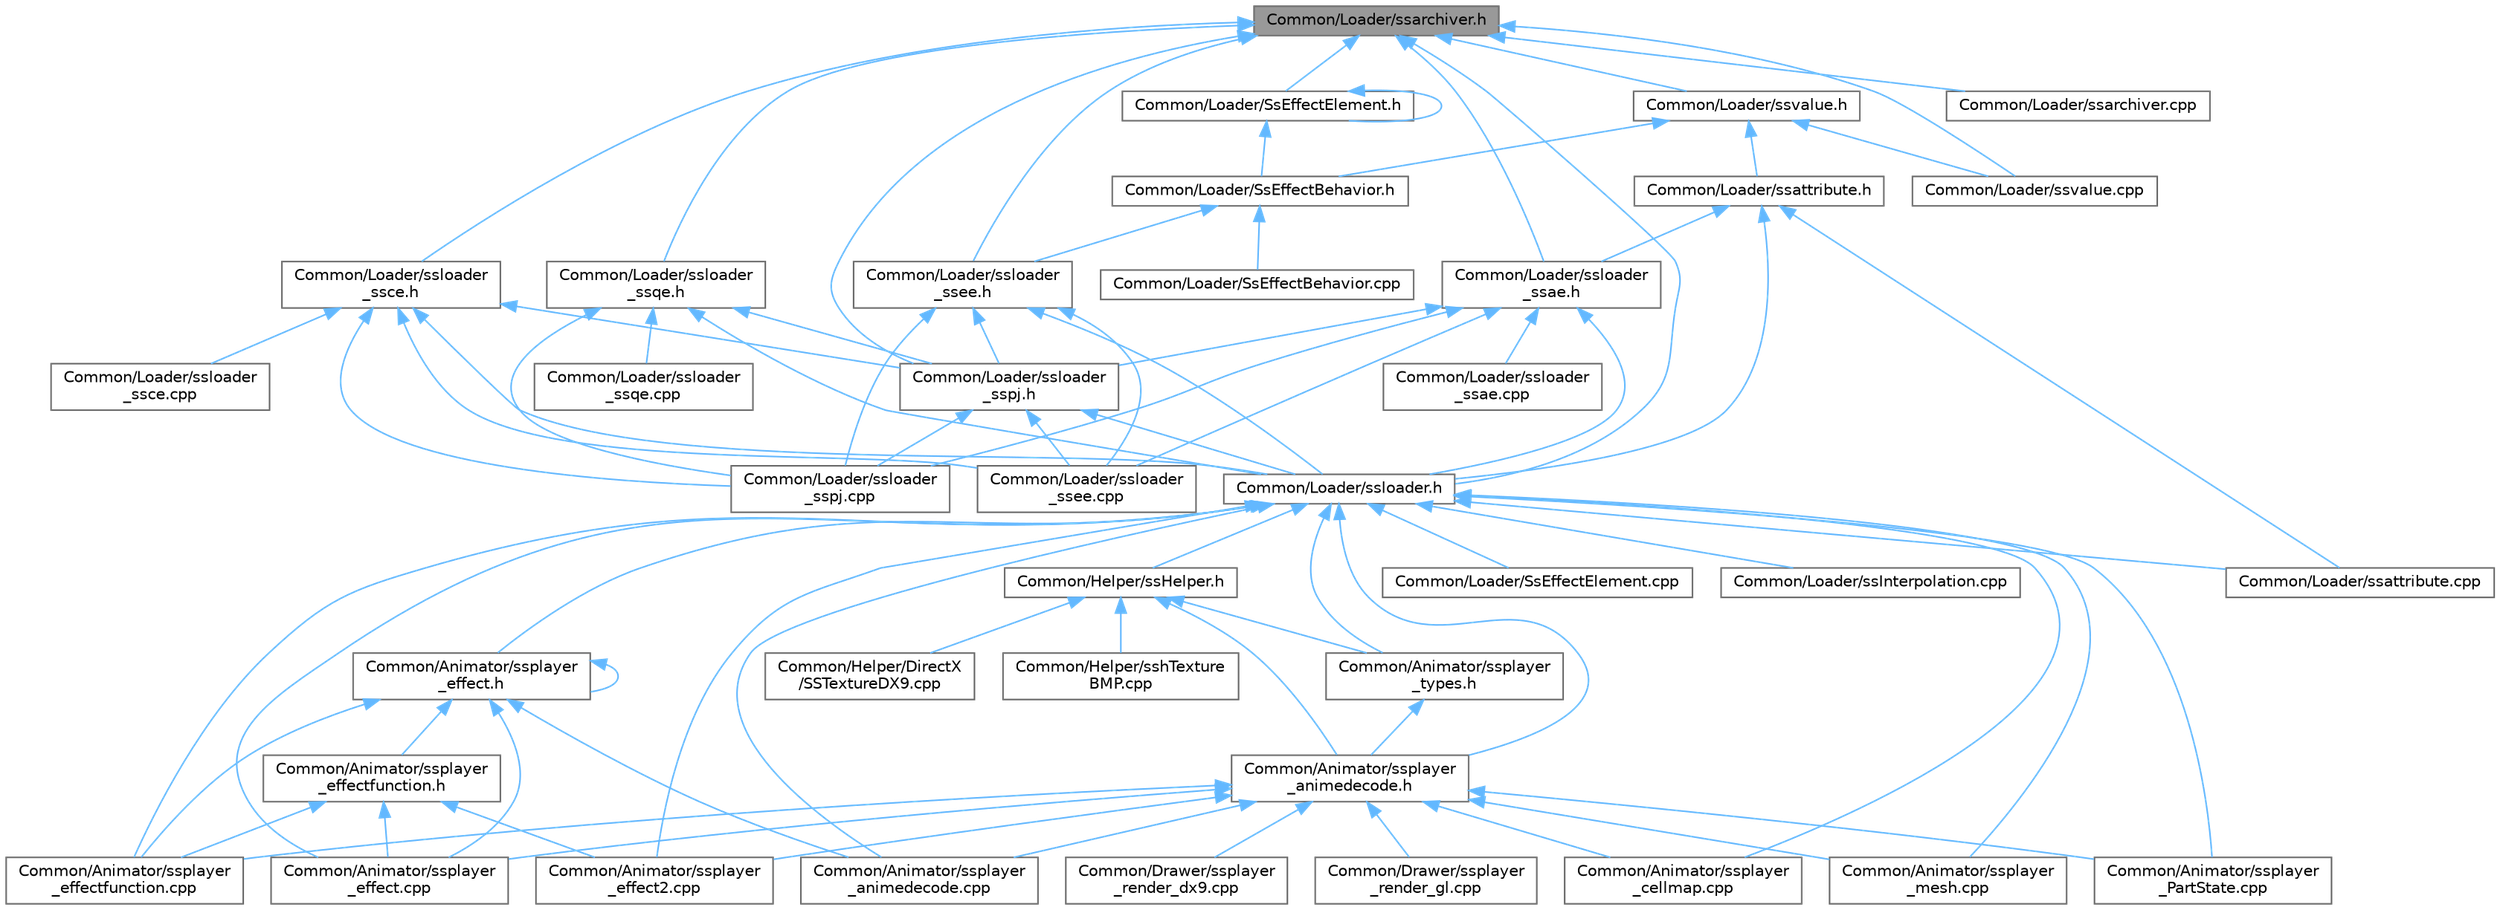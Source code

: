 digraph "Common/Loader/ssarchiver.h"
{
 // LATEX_PDF_SIZE
  bgcolor="transparent";
  edge [fontname=Helvetica,fontsize=10,labelfontname=Helvetica,labelfontsize=10];
  node [fontname=Helvetica,fontsize=10,shape=box,height=0.2,width=0.4];
  Node1 [id="Node000001",label="Common/Loader/ssarchiver.h",height=0.2,width=0.4,color="gray40", fillcolor="grey60", style="filled", fontcolor="black",tooltip=" "];
  Node1 -> Node2 [id="edge1_Node000001_Node000002",dir="back",color="steelblue1",style="solid",tooltip=" "];
  Node2 [id="Node000002",label="Common/Loader/SsEffectElement.h",height=0.2,width=0.4,color="grey40", fillcolor="white", style="filled",URL="$_ss_effect_element_8h.html",tooltip=" "];
  Node2 -> Node3 [id="edge2_Node000002_Node000003",dir="back",color="steelblue1",style="solid",tooltip=" "];
  Node3 [id="Node000003",label="Common/Loader/SsEffectBehavior.h",height=0.2,width=0.4,color="grey40", fillcolor="white", style="filled",URL="$_ss_effect_behavior_8h.html",tooltip=" "];
  Node3 -> Node4 [id="edge3_Node000003_Node000004",dir="back",color="steelblue1",style="solid",tooltip=" "];
  Node4 [id="Node000004",label="Common/Loader/SsEffectBehavior.cpp",height=0.2,width=0.4,color="grey40", fillcolor="white", style="filled",URL="$_ss_effect_behavior_8cpp.html",tooltip=" "];
  Node3 -> Node5 [id="edge4_Node000003_Node000005",dir="back",color="steelblue1",style="solid",tooltip=" "];
  Node5 [id="Node000005",label="Common/Loader/ssloader\l_ssee.h",height=0.2,width=0.4,color="grey40", fillcolor="white", style="filled",URL="$ssloader__ssee_8h.html",tooltip=" "];
  Node5 -> Node6 [id="edge5_Node000005_Node000006",dir="back",color="steelblue1",style="solid",tooltip=" "];
  Node6 [id="Node000006",label="Common/Loader/ssloader.h",height=0.2,width=0.4,color="grey40", fillcolor="white", style="filled",URL="$ssloader_8h.html",tooltip=" "];
  Node6 -> Node7 [id="edge6_Node000006_Node000007",dir="back",color="steelblue1",style="solid",tooltip=" "];
  Node7 [id="Node000007",label="Common/Animator/ssplayer\l_PartState.cpp",height=0.2,width=0.4,color="grey40", fillcolor="white", style="filled",URL="$ssplayer___part_state_8cpp.html",tooltip=" "];
  Node6 -> Node8 [id="edge7_Node000006_Node000008",dir="back",color="steelblue1",style="solid",tooltip=" "];
  Node8 [id="Node000008",label="Common/Animator/ssplayer\l_animedecode.cpp",height=0.2,width=0.4,color="grey40", fillcolor="white", style="filled",URL="$ssplayer__animedecode_8cpp.html",tooltip=" "];
  Node6 -> Node9 [id="edge8_Node000006_Node000009",dir="back",color="steelblue1",style="solid",tooltip=" "];
  Node9 [id="Node000009",label="Common/Animator/ssplayer\l_animedecode.h",height=0.2,width=0.4,color="grey40", fillcolor="white", style="filled",URL="$ssplayer__animedecode_8h.html",tooltip=" "];
  Node9 -> Node7 [id="edge9_Node000009_Node000007",dir="back",color="steelblue1",style="solid",tooltip=" "];
  Node9 -> Node8 [id="edge10_Node000009_Node000008",dir="back",color="steelblue1",style="solid",tooltip=" "];
  Node9 -> Node10 [id="edge11_Node000009_Node000010",dir="back",color="steelblue1",style="solid",tooltip=" "];
  Node10 [id="Node000010",label="Common/Animator/ssplayer\l_cellmap.cpp",height=0.2,width=0.4,color="grey40", fillcolor="white", style="filled",URL="$ssplayer__cellmap_8cpp.html",tooltip=" "];
  Node9 -> Node11 [id="edge12_Node000009_Node000011",dir="back",color="steelblue1",style="solid",tooltip=" "];
  Node11 [id="Node000011",label="Common/Animator/ssplayer\l_effect.cpp",height=0.2,width=0.4,color="grey40", fillcolor="white", style="filled",URL="$ssplayer__effect_8cpp.html",tooltip=" "];
  Node9 -> Node12 [id="edge13_Node000009_Node000012",dir="back",color="steelblue1",style="solid",tooltip=" "];
  Node12 [id="Node000012",label="Common/Animator/ssplayer\l_effect2.cpp",height=0.2,width=0.4,color="grey40", fillcolor="white", style="filled",URL="$ssplayer__effect2_8cpp.html",tooltip=" "];
  Node9 -> Node13 [id="edge14_Node000009_Node000013",dir="back",color="steelblue1",style="solid",tooltip=" "];
  Node13 [id="Node000013",label="Common/Animator/ssplayer\l_effectfunction.cpp",height=0.2,width=0.4,color="grey40", fillcolor="white", style="filled",URL="$ssplayer__effectfunction_8cpp.html",tooltip=" "];
  Node9 -> Node14 [id="edge15_Node000009_Node000014",dir="back",color="steelblue1",style="solid",tooltip=" "];
  Node14 [id="Node000014",label="Common/Animator/ssplayer\l_mesh.cpp",height=0.2,width=0.4,color="grey40", fillcolor="white", style="filled",URL="$ssplayer__mesh_8cpp.html",tooltip=" "];
  Node9 -> Node15 [id="edge16_Node000009_Node000015",dir="back",color="steelblue1",style="solid",tooltip=" "];
  Node15 [id="Node000015",label="Common/Drawer/ssplayer\l_render_dx9.cpp",height=0.2,width=0.4,color="grey40", fillcolor="white", style="filled",URL="$ssplayer__render__dx9_8cpp.html",tooltip=" "];
  Node9 -> Node16 [id="edge17_Node000009_Node000016",dir="back",color="steelblue1",style="solid",tooltip=" "];
  Node16 [id="Node000016",label="Common/Drawer/ssplayer\l_render_gl.cpp",height=0.2,width=0.4,color="grey40", fillcolor="white", style="filled",URL="$ssplayer__render__gl_8cpp.html",tooltip=" "];
  Node6 -> Node10 [id="edge18_Node000006_Node000010",dir="back",color="steelblue1",style="solid",tooltip=" "];
  Node6 -> Node11 [id="edge19_Node000006_Node000011",dir="back",color="steelblue1",style="solid",tooltip=" "];
  Node6 -> Node17 [id="edge20_Node000006_Node000017",dir="back",color="steelblue1",style="solid",tooltip=" "];
  Node17 [id="Node000017",label="Common/Animator/ssplayer\l_effect.h",height=0.2,width=0.4,color="grey40", fillcolor="white", style="filled",URL="$ssplayer__effect_8h.html",tooltip=" "];
  Node17 -> Node8 [id="edge21_Node000017_Node000008",dir="back",color="steelblue1",style="solid",tooltip=" "];
  Node17 -> Node11 [id="edge22_Node000017_Node000011",dir="back",color="steelblue1",style="solid",tooltip=" "];
  Node17 -> Node17 [id="edge23_Node000017_Node000017",dir="back",color="steelblue1",style="solid",tooltip=" "];
  Node17 -> Node13 [id="edge24_Node000017_Node000013",dir="back",color="steelblue1",style="solid",tooltip=" "];
  Node17 -> Node18 [id="edge25_Node000017_Node000018",dir="back",color="steelblue1",style="solid",tooltip=" "];
  Node18 [id="Node000018",label="Common/Animator/ssplayer\l_effectfunction.h",height=0.2,width=0.4,color="grey40", fillcolor="white", style="filled",URL="$ssplayer__effectfunction_8h.html",tooltip=" "];
  Node18 -> Node11 [id="edge26_Node000018_Node000011",dir="back",color="steelblue1",style="solid",tooltip=" "];
  Node18 -> Node12 [id="edge27_Node000018_Node000012",dir="back",color="steelblue1",style="solid",tooltip=" "];
  Node18 -> Node13 [id="edge28_Node000018_Node000013",dir="back",color="steelblue1",style="solid",tooltip=" "];
  Node6 -> Node12 [id="edge29_Node000006_Node000012",dir="back",color="steelblue1",style="solid",tooltip=" "];
  Node6 -> Node13 [id="edge30_Node000006_Node000013",dir="back",color="steelblue1",style="solid",tooltip=" "];
  Node6 -> Node14 [id="edge31_Node000006_Node000014",dir="back",color="steelblue1",style="solid",tooltip=" "];
  Node6 -> Node19 [id="edge32_Node000006_Node000019",dir="back",color="steelblue1",style="solid",tooltip=" "];
  Node19 [id="Node000019",label="Common/Animator/ssplayer\l_types.h",height=0.2,width=0.4,color="grey40", fillcolor="white", style="filled",URL="$ssplayer__types_8h.html",tooltip=" "];
  Node19 -> Node9 [id="edge33_Node000019_Node000009",dir="back",color="steelblue1",style="solid",tooltip=" "];
  Node6 -> Node20 [id="edge34_Node000006_Node000020",dir="back",color="steelblue1",style="solid",tooltip=" "];
  Node20 [id="Node000020",label="Common/Helper/ssHelper.h",height=0.2,width=0.4,color="grey40", fillcolor="white", style="filled",URL="$ss_helper_8h.html",tooltip=" "];
  Node20 -> Node9 [id="edge35_Node000020_Node000009",dir="back",color="steelblue1",style="solid",tooltip=" "];
  Node20 -> Node19 [id="edge36_Node000020_Node000019",dir="back",color="steelblue1",style="solid",tooltip=" "];
  Node20 -> Node21 [id="edge37_Node000020_Node000021",dir="back",color="steelblue1",style="solid",tooltip=" "];
  Node21 [id="Node000021",label="Common/Helper/DirectX\l/SSTextureDX9.cpp",height=0.2,width=0.4,color="grey40", fillcolor="white", style="filled",URL="$_s_s_texture_d_x9_8cpp.html",tooltip=" "];
  Node20 -> Node22 [id="edge38_Node000020_Node000022",dir="back",color="steelblue1",style="solid",tooltip=" "];
  Node22 [id="Node000022",label="Common/Helper/sshTexture\lBMP.cpp",height=0.2,width=0.4,color="grey40", fillcolor="white", style="filled",URL="$ssh_texture_b_m_p_8cpp.html",tooltip=" "];
  Node6 -> Node23 [id="edge39_Node000006_Node000023",dir="back",color="steelblue1",style="solid",tooltip=" "];
  Node23 [id="Node000023",label="Common/Loader/SsEffectElement.cpp",height=0.2,width=0.4,color="grey40", fillcolor="white", style="filled",URL="$_ss_effect_element_8cpp.html",tooltip=" "];
  Node6 -> Node24 [id="edge40_Node000006_Node000024",dir="back",color="steelblue1",style="solid",tooltip=" "];
  Node24 [id="Node000024",label="Common/Loader/ssInterpolation.cpp",height=0.2,width=0.4,color="grey40", fillcolor="white", style="filled",URL="$ss_interpolation_8cpp.html",tooltip=" "];
  Node6 -> Node25 [id="edge41_Node000006_Node000025",dir="back",color="steelblue1",style="solid",tooltip=" "];
  Node25 [id="Node000025",label="Common/Loader/ssattribute.cpp",height=0.2,width=0.4,color="grey40", fillcolor="white", style="filled",URL="$ssattribute_8cpp.html",tooltip=" "];
  Node5 -> Node26 [id="edge42_Node000005_Node000026",dir="back",color="steelblue1",style="solid",tooltip=" "];
  Node26 [id="Node000026",label="Common/Loader/ssloader\l_ssee.cpp",height=0.2,width=0.4,color="grey40", fillcolor="white", style="filled",URL="$ssloader__ssee_8cpp.html",tooltip=" "];
  Node5 -> Node27 [id="edge43_Node000005_Node000027",dir="back",color="steelblue1",style="solid",tooltip=" "];
  Node27 [id="Node000027",label="Common/Loader/ssloader\l_sspj.cpp",height=0.2,width=0.4,color="grey40", fillcolor="white", style="filled",URL="$ssloader__sspj_8cpp.html",tooltip=" "];
  Node5 -> Node28 [id="edge44_Node000005_Node000028",dir="back",color="steelblue1",style="solid",tooltip=" "];
  Node28 [id="Node000028",label="Common/Loader/ssloader\l_sspj.h",height=0.2,width=0.4,color="grey40", fillcolor="white", style="filled",URL="$ssloader__sspj_8h.html",tooltip=" "];
  Node28 -> Node6 [id="edge45_Node000028_Node000006",dir="back",color="steelblue1",style="solid",tooltip=" "];
  Node28 -> Node26 [id="edge46_Node000028_Node000026",dir="back",color="steelblue1",style="solid",tooltip=" "];
  Node28 -> Node27 [id="edge47_Node000028_Node000027",dir="back",color="steelblue1",style="solid",tooltip=" "];
  Node2 -> Node2 [id="edge48_Node000002_Node000002",dir="back",color="steelblue1",style="solid",tooltip=" "];
  Node1 -> Node29 [id="edge49_Node000001_Node000029",dir="back",color="steelblue1",style="solid",tooltip=" "];
  Node29 [id="Node000029",label="Common/Loader/ssarchiver.cpp",height=0.2,width=0.4,color="grey40", fillcolor="white", style="filled",URL="$ssarchiver_8cpp.html",tooltip=" "];
  Node1 -> Node6 [id="edge50_Node000001_Node000006",dir="back",color="steelblue1",style="solid",tooltip=" "];
  Node1 -> Node30 [id="edge51_Node000001_Node000030",dir="back",color="steelblue1",style="solid",tooltip=" "];
  Node30 [id="Node000030",label="Common/Loader/ssloader\l_ssae.h",height=0.2,width=0.4,color="grey40", fillcolor="white", style="filled",URL="$ssloader__ssae_8h.html",tooltip=" "];
  Node30 -> Node6 [id="edge52_Node000030_Node000006",dir="back",color="steelblue1",style="solid",tooltip=" "];
  Node30 -> Node31 [id="edge53_Node000030_Node000031",dir="back",color="steelblue1",style="solid",tooltip=" "];
  Node31 [id="Node000031",label="Common/Loader/ssloader\l_ssae.cpp",height=0.2,width=0.4,color="grey40", fillcolor="white", style="filled",URL="$ssloader__ssae_8cpp.html",tooltip=" "];
  Node30 -> Node26 [id="edge54_Node000030_Node000026",dir="back",color="steelblue1",style="solid",tooltip=" "];
  Node30 -> Node27 [id="edge55_Node000030_Node000027",dir="back",color="steelblue1",style="solid",tooltip=" "];
  Node30 -> Node28 [id="edge56_Node000030_Node000028",dir="back",color="steelblue1",style="solid",tooltip=" "];
  Node1 -> Node32 [id="edge57_Node000001_Node000032",dir="back",color="steelblue1",style="solid",tooltip=" "];
  Node32 [id="Node000032",label="Common/Loader/ssloader\l_ssce.h",height=0.2,width=0.4,color="grey40", fillcolor="white", style="filled",URL="$ssloader__ssce_8h.html",tooltip=" "];
  Node32 -> Node6 [id="edge58_Node000032_Node000006",dir="back",color="steelblue1",style="solid",tooltip=" "];
  Node32 -> Node33 [id="edge59_Node000032_Node000033",dir="back",color="steelblue1",style="solid",tooltip=" "];
  Node33 [id="Node000033",label="Common/Loader/ssloader\l_ssce.cpp",height=0.2,width=0.4,color="grey40", fillcolor="white", style="filled",URL="$ssloader__ssce_8cpp.html",tooltip=" "];
  Node32 -> Node26 [id="edge60_Node000032_Node000026",dir="back",color="steelblue1",style="solid",tooltip=" "];
  Node32 -> Node27 [id="edge61_Node000032_Node000027",dir="back",color="steelblue1",style="solid",tooltip=" "];
  Node32 -> Node28 [id="edge62_Node000032_Node000028",dir="back",color="steelblue1",style="solid",tooltip=" "];
  Node1 -> Node5 [id="edge63_Node000001_Node000005",dir="back",color="steelblue1",style="solid",tooltip=" "];
  Node1 -> Node28 [id="edge64_Node000001_Node000028",dir="back",color="steelblue1",style="solid",tooltip=" "];
  Node1 -> Node34 [id="edge65_Node000001_Node000034",dir="back",color="steelblue1",style="solid",tooltip=" "];
  Node34 [id="Node000034",label="Common/Loader/ssloader\l_ssqe.h",height=0.2,width=0.4,color="grey40", fillcolor="white", style="filled",URL="$ssloader__ssqe_8h.html",tooltip=" "];
  Node34 -> Node6 [id="edge66_Node000034_Node000006",dir="back",color="steelblue1",style="solid",tooltip=" "];
  Node34 -> Node27 [id="edge67_Node000034_Node000027",dir="back",color="steelblue1",style="solid",tooltip=" "];
  Node34 -> Node28 [id="edge68_Node000034_Node000028",dir="back",color="steelblue1",style="solid",tooltip=" "];
  Node34 -> Node35 [id="edge69_Node000034_Node000035",dir="back",color="steelblue1",style="solid",tooltip=" "];
  Node35 [id="Node000035",label="Common/Loader/ssloader\l_ssqe.cpp",height=0.2,width=0.4,color="grey40", fillcolor="white", style="filled",URL="$ssloader__ssqe_8cpp.html",tooltip=" "];
  Node1 -> Node36 [id="edge70_Node000001_Node000036",dir="back",color="steelblue1",style="solid",tooltip=" "];
  Node36 [id="Node000036",label="Common/Loader/ssvalue.cpp",height=0.2,width=0.4,color="grey40", fillcolor="white", style="filled",URL="$ssvalue_8cpp.html",tooltip=" "];
  Node1 -> Node37 [id="edge71_Node000001_Node000037",dir="back",color="steelblue1",style="solid",tooltip=" "];
  Node37 [id="Node000037",label="Common/Loader/ssvalue.h",height=0.2,width=0.4,color="grey40", fillcolor="white", style="filled",URL="$ssvalue_8h.html",tooltip=" "];
  Node37 -> Node3 [id="edge72_Node000037_Node000003",dir="back",color="steelblue1",style="solid",tooltip=" "];
  Node37 -> Node38 [id="edge73_Node000037_Node000038",dir="back",color="steelblue1",style="solid",tooltip=" "];
  Node38 [id="Node000038",label="Common/Loader/ssattribute.h",height=0.2,width=0.4,color="grey40", fillcolor="white", style="filled",URL="$ssattribute_8h.html",tooltip=" "];
  Node38 -> Node25 [id="edge74_Node000038_Node000025",dir="back",color="steelblue1",style="solid",tooltip=" "];
  Node38 -> Node6 [id="edge75_Node000038_Node000006",dir="back",color="steelblue1",style="solid",tooltip=" "];
  Node38 -> Node30 [id="edge76_Node000038_Node000030",dir="back",color="steelblue1",style="solid",tooltip=" "];
  Node37 -> Node36 [id="edge77_Node000037_Node000036",dir="back",color="steelblue1",style="solid",tooltip=" "];
}
